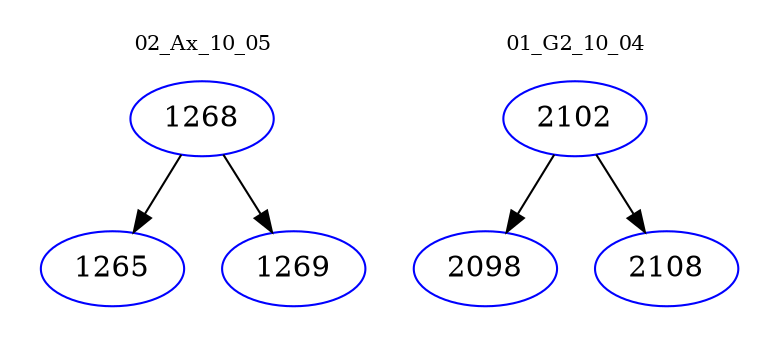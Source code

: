 digraph{
subgraph cluster_0 {
color = white
label = "02_Ax_10_05";
fontsize=10;
T0_1268 [label="1268", color="blue"]
T0_1268 -> T0_1265 [color="black"]
T0_1265 [label="1265", color="blue"]
T0_1268 -> T0_1269 [color="black"]
T0_1269 [label="1269", color="blue"]
}
subgraph cluster_1 {
color = white
label = "01_G2_10_04";
fontsize=10;
T1_2102 [label="2102", color="blue"]
T1_2102 -> T1_2098 [color="black"]
T1_2098 [label="2098", color="blue"]
T1_2102 -> T1_2108 [color="black"]
T1_2108 [label="2108", color="blue"]
}
}
